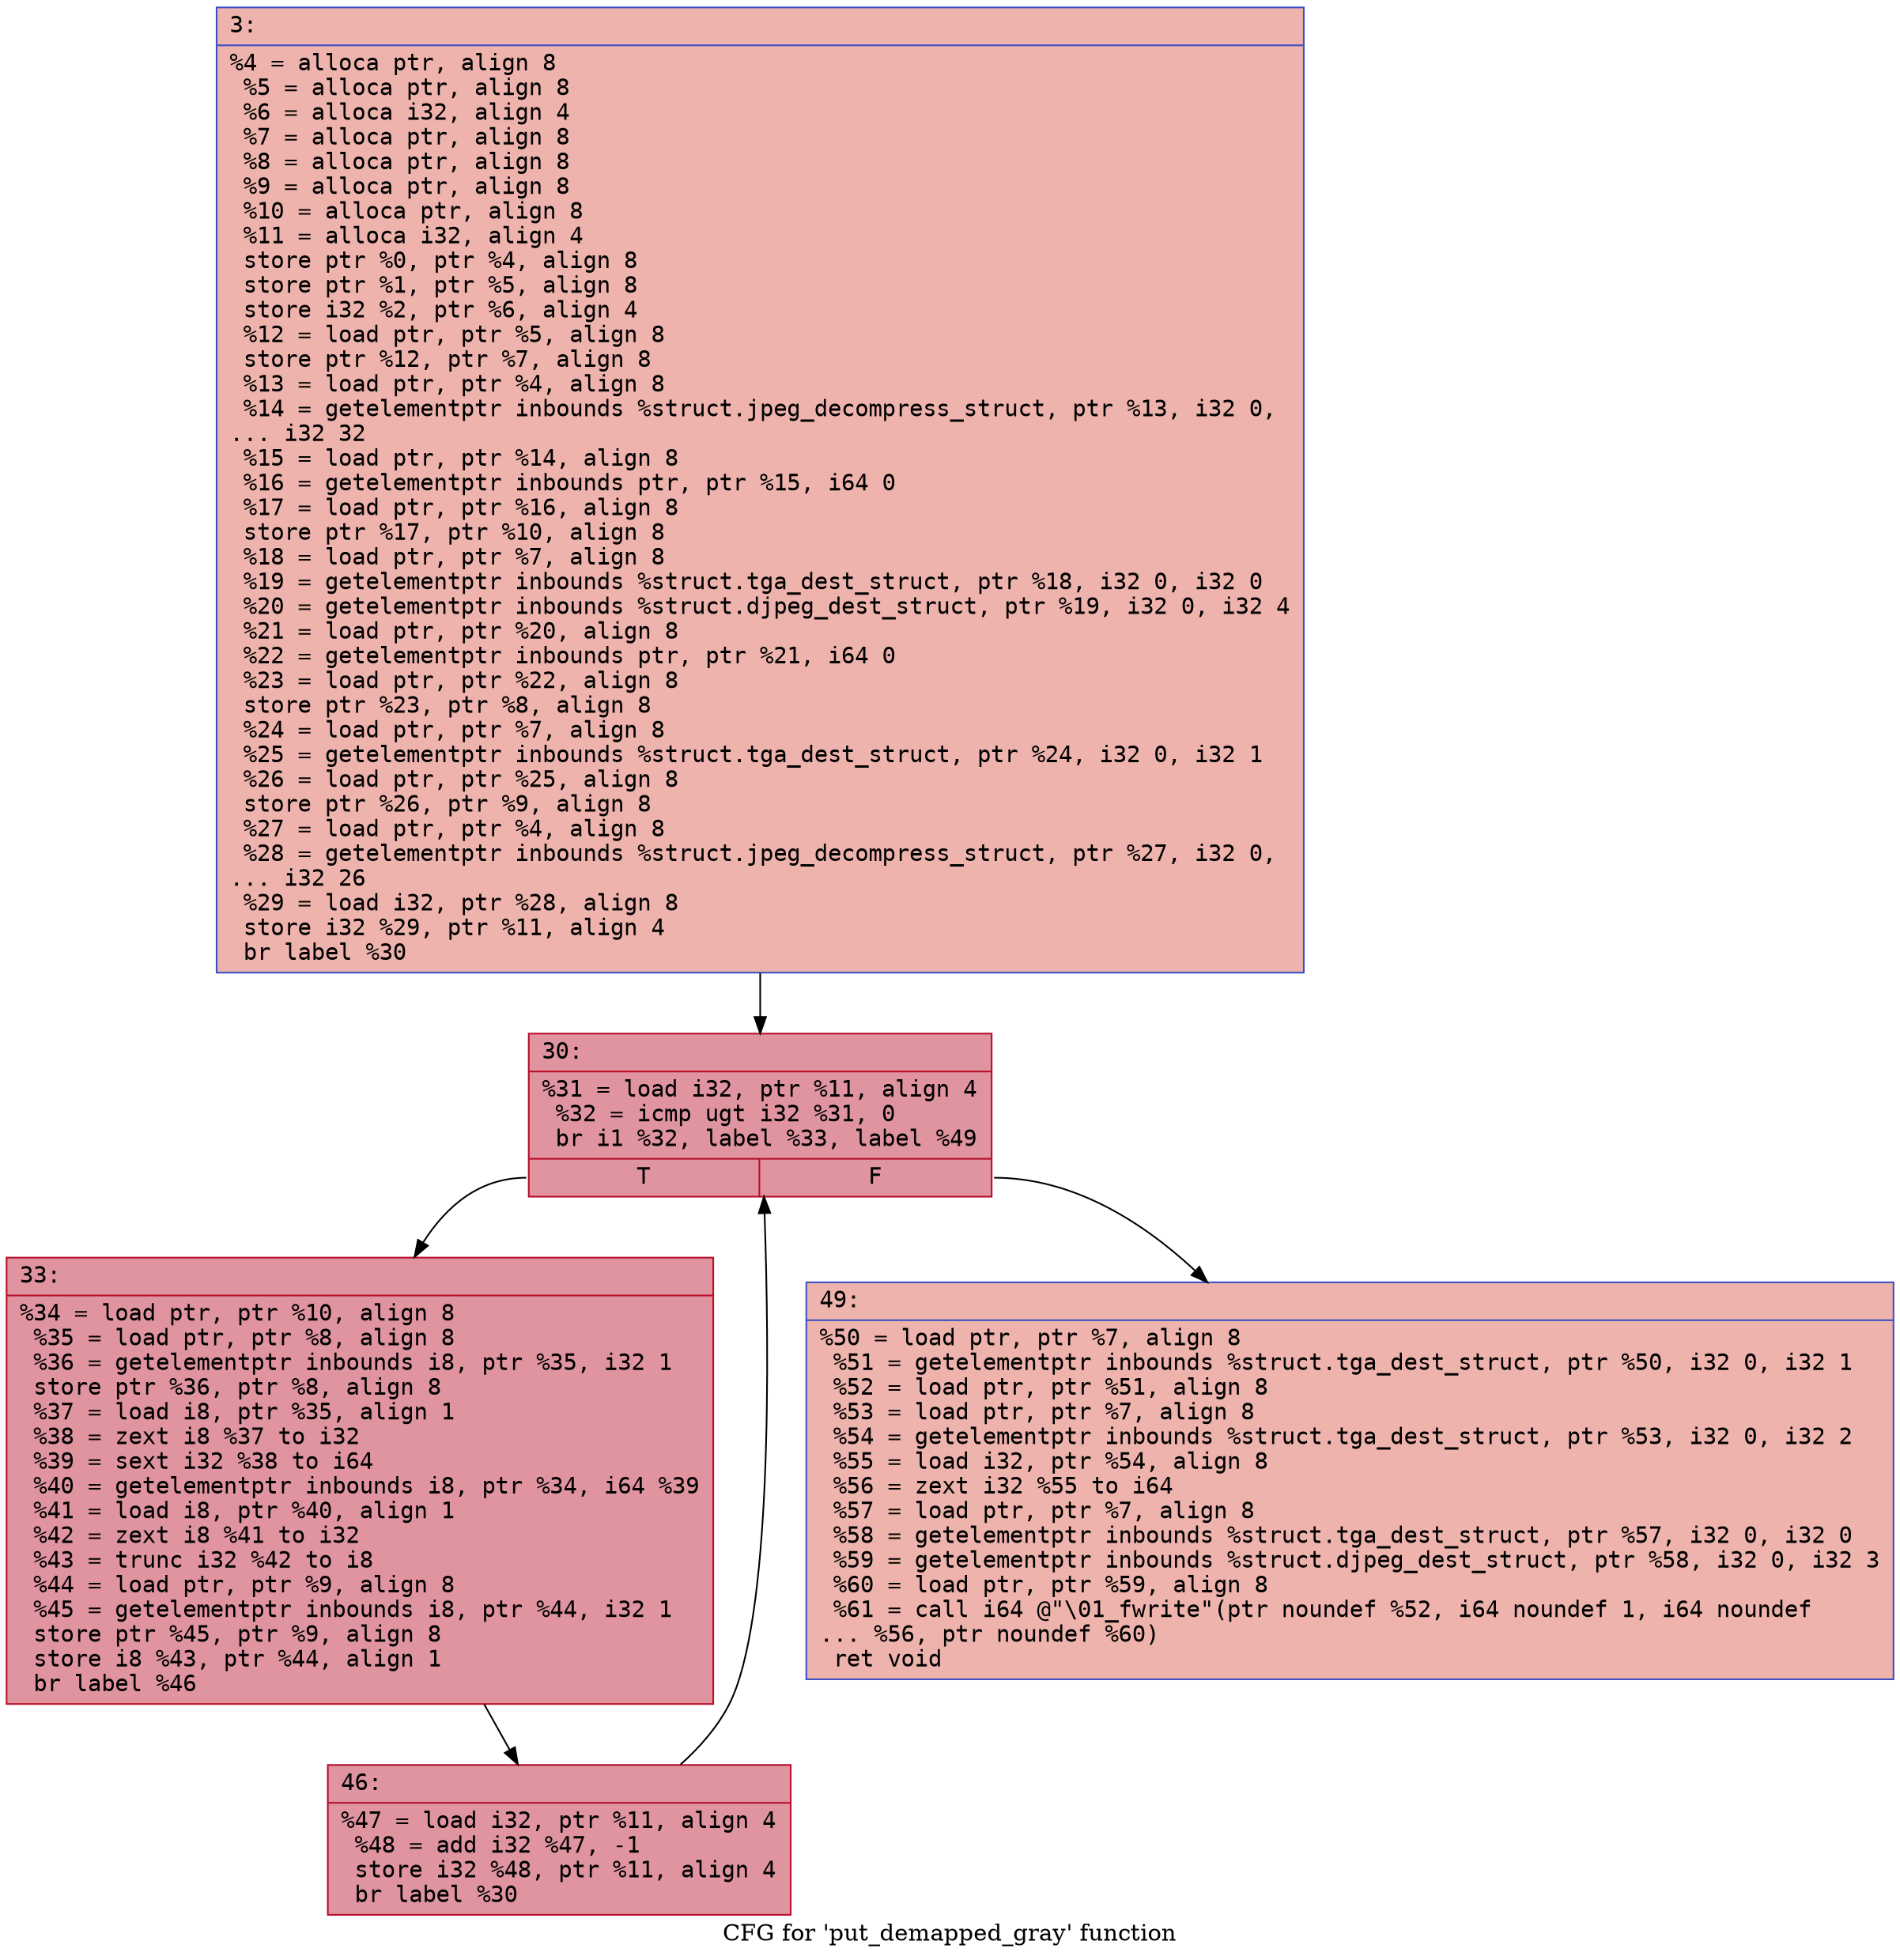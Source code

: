 digraph "CFG for 'put_demapped_gray' function" {
	label="CFG for 'put_demapped_gray' function";

	Node0x6000003aab20 [shape=record,color="#3d50c3ff", style=filled, fillcolor="#d6524470" fontname="Courier",label="{3:\l|  %4 = alloca ptr, align 8\l  %5 = alloca ptr, align 8\l  %6 = alloca i32, align 4\l  %7 = alloca ptr, align 8\l  %8 = alloca ptr, align 8\l  %9 = alloca ptr, align 8\l  %10 = alloca ptr, align 8\l  %11 = alloca i32, align 4\l  store ptr %0, ptr %4, align 8\l  store ptr %1, ptr %5, align 8\l  store i32 %2, ptr %6, align 4\l  %12 = load ptr, ptr %5, align 8\l  store ptr %12, ptr %7, align 8\l  %13 = load ptr, ptr %4, align 8\l  %14 = getelementptr inbounds %struct.jpeg_decompress_struct, ptr %13, i32 0,\l... i32 32\l  %15 = load ptr, ptr %14, align 8\l  %16 = getelementptr inbounds ptr, ptr %15, i64 0\l  %17 = load ptr, ptr %16, align 8\l  store ptr %17, ptr %10, align 8\l  %18 = load ptr, ptr %7, align 8\l  %19 = getelementptr inbounds %struct.tga_dest_struct, ptr %18, i32 0, i32 0\l  %20 = getelementptr inbounds %struct.djpeg_dest_struct, ptr %19, i32 0, i32 4\l  %21 = load ptr, ptr %20, align 8\l  %22 = getelementptr inbounds ptr, ptr %21, i64 0\l  %23 = load ptr, ptr %22, align 8\l  store ptr %23, ptr %8, align 8\l  %24 = load ptr, ptr %7, align 8\l  %25 = getelementptr inbounds %struct.tga_dest_struct, ptr %24, i32 0, i32 1\l  %26 = load ptr, ptr %25, align 8\l  store ptr %26, ptr %9, align 8\l  %27 = load ptr, ptr %4, align 8\l  %28 = getelementptr inbounds %struct.jpeg_decompress_struct, ptr %27, i32 0,\l... i32 26\l  %29 = load i32, ptr %28, align 8\l  store i32 %29, ptr %11, align 4\l  br label %30\l}"];
	Node0x6000003aab20 -> Node0x6000003aab70[tooltip="3 -> 30\nProbability 100.00%" ];
	Node0x6000003aab70 [shape=record,color="#b70d28ff", style=filled, fillcolor="#b70d2870" fontname="Courier",label="{30:\l|  %31 = load i32, ptr %11, align 4\l  %32 = icmp ugt i32 %31, 0\l  br i1 %32, label %33, label %49\l|{<s0>T|<s1>F}}"];
	Node0x6000003aab70:s0 -> Node0x6000003aabc0[tooltip="30 -> 33\nProbability 96.88%" ];
	Node0x6000003aab70:s1 -> Node0x6000003aac60[tooltip="30 -> 49\nProbability 3.12%" ];
	Node0x6000003aabc0 [shape=record,color="#b70d28ff", style=filled, fillcolor="#b70d2870" fontname="Courier",label="{33:\l|  %34 = load ptr, ptr %10, align 8\l  %35 = load ptr, ptr %8, align 8\l  %36 = getelementptr inbounds i8, ptr %35, i32 1\l  store ptr %36, ptr %8, align 8\l  %37 = load i8, ptr %35, align 1\l  %38 = zext i8 %37 to i32\l  %39 = sext i32 %38 to i64\l  %40 = getelementptr inbounds i8, ptr %34, i64 %39\l  %41 = load i8, ptr %40, align 1\l  %42 = zext i8 %41 to i32\l  %43 = trunc i32 %42 to i8\l  %44 = load ptr, ptr %9, align 8\l  %45 = getelementptr inbounds i8, ptr %44, i32 1\l  store ptr %45, ptr %9, align 8\l  store i8 %43, ptr %44, align 1\l  br label %46\l}"];
	Node0x6000003aabc0 -> Node0x6000003aac10[tooltip="33 -> 46\nProbability 100.00%" ];
	Node0x6000003aac10 [shape=record,color="#b70d28ff", style=filled, fillcolor="#b70d2870" fontname="Courier",label="{46:\l|  %47 = load i32, ptr %11, align 4\l  %48 = add i32 %47, -1\l  store i32 %48, ptr %11, align 4\l  br label %30\l}"];
	Node0x6000003aac10 -> Node0x6000003aab70[tooltip="46 -> 30\nProbability 100.00%" ];
	Node0x6000003aac60 [shape=record,color="#3d50c3ff", style=filled, fillcolor="#d6524470" fontname="Courier",label="{49:\l|  %50 = load ptr, ptr %7, align 8\l  %51 = getelementptr inbounds %struct.tga_dest_struct, ptr %50, i32 0, i32 1\l  %52 = load ptr, ptr %51, align 8\l  %53 = load ptr, ptr %7, align 8\l  %54 = getelementptr inbounds %struct.tga_dest_struct, ptr %53, i32 0, i32 2\l  %55 = load i32, ptr %54, align 8\l  %56 = zext i32 %55 to i64\l  %57 = load ptr, ptr %7, align 8\l  %58 = getelementptr inbounds %struct.tga_dest_struct, ptr %57, i32 0, i32 0\l  %59 = getelementptr inbounds %struct.djpeg_dest_struct, ptr %58, i32 0, i32 3\l  %60 = load ptr, ptr %59, align 8\l  %61 = call i64 @\"\\01_fwrite\"(ptr noundef %52, i64 noundef 1, i64 noundef\l... %56, ptr noundef %60)\l  ret void\l}"];
}
